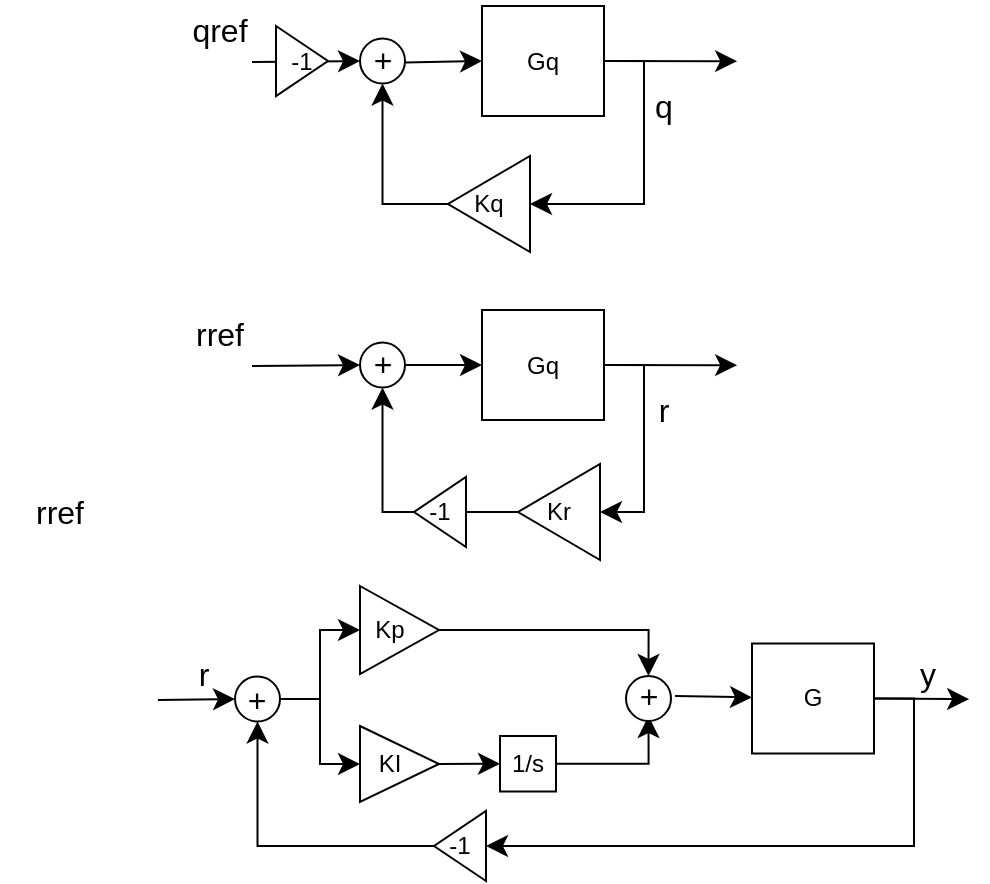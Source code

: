 <mxfile version="26.0.2">
  <diagram name="페이지-1" id="V5gt2cIdYy2_1BktVts1">
    <mxGraphModel dx="993" dy="691" grid="0" gridSize="10" guides="1" tooltips="1" connect="1" arrows="1" fold="1" page="0" pageScale="1" pageWidth="827" pageHeight="1169" math="0" shadow="0">
      <root>
        <mxCell id="0" />
        <mxCell id="1" parent="0" />
        <mxCell id="EmvCAsFWP63oqtlkIYUR-2" style="edgeStyle=none;curved=1;rounded=0;orthogonalLoop=1;jettySize=auto;html=1;exitX=0.25;exitY=1;exitDx=0;exitDy=0;fontSize=12;startSize=8;endSize=8;" edge="1" parent="1">
          <mxGeometry relative="1" as="geometry">
            <mxPoint x="170" y="230" as="sourcePoint" />
            <mxPoint x="170" y="230" as="targetPoint" />
          </mxGeometry>
        </mxCell>
        <mxCell id="EmvCAsFWP63oqtlkIYUR-13" style="edgeStyle=orthogonalEdgeStyle;rounded=0;orthogonalLoop=1;jettySize=auto;html=1;exitX=1;exitY=0.5;exitDx=0;exitDy=0;entryX=0;entryY=0.5;entryDx=0;entryDy=0;fontSize=12;startSize=8;endSize=8;" edge="1" parent="1" source="EmvCAsFWP63oqtlkIYUR-3" target="EmvCAsFWP63oqtlkIYUR-5">
          <mxGeometry relative="1" as="geometry" />
        </mxCell>
        <mxCell id="EmvCAsFWP63oqtlkIYUR-14" style="edgeStyle=none;curved=1;rounded=0;orthogonalLoop=1;jettySize=auto;html=1;exitX=1;exitY=0.5;exitDx=0;exitDy=0;fontSize=12;startSize=8;endSize=8;" edge="1" parent="1" source="EmvCAsFWP63oqtlkIYUR-3">
          <mxGeometry relative="1" as="geometry">
            <mxPoint x="191.571" y="174.571" as="targetPoint" />
          </mxGeometry>
        </mxCell>
        <mxCell id="EmvCAsFWP63oqtlkIYUR-3" value="Gq" style="rounded=0;whiteSpace=wrap;html=1;" vertex="1" parent="1">
          <mxGeometry x="64" y="147" width="61" height="55" as="geometry" />
        </mxCell>
        <mxCell id="EmvCAsFWP63oqtlkIYUR-11" style="edgeStyle=orthogonalEdgeStyle;rounded=0;orthogonalLoop=1;jettySize=auto;html=1;fontSize=12;startSize=8;endSize=8;elbow=vertical;" edge="1" parent="1" source="EmvCAsFWP63oqtlkIYUR-5" target="EmvCAsFWP63oqtlkIYUR-7">
          <mxGeometry relative="1" as="geometry" />
        </mxCell>
        <mxCell id="EmvCAsFWP63oqtlkIYUR-5" value="Kq" style="triangle;whiteSpace=wrap;html=1;direction=west;" vertex="1" parent="1">
          <mxGeometry x="47" y="222" width="41" height="48" as="geometry" />
        </mxCell>
        <mxCell id="EmvCAsFWP63oqtlkIYUR-8" value="" style="edgeStyle=none;curved=1;rounded=0;orthogonalLoop=1;jettySize=auto;html=1;fontSize=12;startSize=8;endSize=8;" edge="1" parent="1" source="EmvCAsFWP63oqtlkIYUR-7" target="EmvCAsFWP63oqtlkIYUR-3">
          <mxGeometry relative="1" as="geometry" />
        </mxCell>
        <mxCell id="EmvCAsFWP63oqtlkIYUR-7" value="" style="ellipse;whiteSpace=wrap;html=1;aspect=fixed;" vertex="1" parent="1">
          <mxGeometry x="3" y="163.25" width="22.5" height="22.5" as="geometry" />
        </mxCell>
        <mxCell id="EmvCAsFWP63oqtlkIYUR-9" value="" style="endArrow=classic;html=1;rounded=0;fontSize=12;startSize=8;endSize=8;curved=1;entryX=0;entryY=0.5;entryDx=0;entryDy=0;" edge="1" parent="1" target="EmvCAsFWP63oqtlkIYUR-7">
          <mxGeometry width="50" height="50" relative="1" as="geometry">
            <mxPoint x="-51" y="175" as="sourcePoint" />
            <mxPoint x="-24" y="195" as="targetPoint" />
          </mxGeometry>
        </mxCell>
        <mxCell id="EmvCAsFWP63oqtlkIYUR-16" value="qref" style="text;strokeColor=none;fillColor=none;html=1;align=center;verticalAlign=middle;whiteSpace=wrap;rounded=0;fontSize=16;" vertex="1" parent="1">
          <mxGeometry x="-97" y="144" width="60" height="30" as="geometry" />
        </mxCell>
        <mxCell id="EmvCAsFWP63oqtlkIYUR-17" value="q" style="text;strokeColor=none;fillColor=none;html=1;align=center;verticalAlign=middle;whiteSpace=wrap;rounded=0;fontSize=16;" vertex="1" parent="1">
          <mxGeometry x="125" y="182" width="60" height="30" as="geometry" />
        </mxCell>
        <mxCell id="EmvCAsFWP63oqtlkIYUR-19" value="+" style="text;strokeColor=none;fillColor=none;html=1;align=center;verticalAlign=middle;whiteSpace=wrap;rounded=0;fontSize=16;" vertex="1" parent="1">
          <mxGeometry x="1" y="163.5" width="26.5" height="20" as="geometry" />
        </mxCell>
        <mxCell id="EmvCAsFWP63oqtlkIYUR-20" value="-1" style="triangle;whiteSpace=wrap;html=1;direction=east;" vertex="1" parent="1">
          <mxGeometry x="-39" y="157" width="26" height="35" as="geometry" />
        </mxCell>
        <mxCell id="EmvCAsFWP63oqtlkIYUR-21" style="edgeStyle=none;curved=1;rounded=0;orthogonalLoop=1;jettySize=auto;html=1;exitX=0.25;exitY=1;exitDx=0;exitDy=0;fontSize=12;startSize=8;endSize=8;" edge="1" parent="1">
          <mxGeometry relative="1" as="geometry">
            <mxPoint x="170" y="382" as="sourcePoint" />
            <mxPoint x="170" y="382" as="targetPoint" />
          </mxGeometry>
        </mxCell>
        <mxCell id="EmvCAsFWP63oqtlkIYUR-22" style="edgeStyle=orthogonalEdgeStyle;rounded=0;orthogonalLoop=1;jettySize=auto;html=1;exitX=1;exitY=0.5;exitDx=0;exitDy=0;entryX=0;entryY=0.5;entryDx=0;entryDy=0;fontSize=12;startSize=8;endSize=8;" edge="1" source="EmvCAsFWP63oqtlkIYUR-24" target="EmvCAsFWP63oqtlkIYUR-26" parent="1">
          <mxGeometry relative="1" as="geometry" />
        </mxCell>
        <mxCell id="EmvCAsFWP63oqtlkIYUR-23" style="edgeStyle=none;curved=1;rounded=0;orthogonalLoop=1;jettySize=auto;html=1;exitX=1;exitY=0.5;exitDx=0;exitDy=0;fontSize=12;startSize=8;endSize=8;" edge="1" source="EmvCAsFWP63oqtlkIYUR-24" parent="1">
          <mxGeometry relative="1" as="geometry">
            <mxPoint x="191.571" y="326.571" as="targetPoint" />
          </mxGeometry>
        </mxCell>
        <mxCell id="EmvCAsFWP63oqtlkIYUR-24" value="Gq" style="rounded=0;whiteSpace=wrap;html=1;" vertex="1" parent="1">
          <mxGeometry x="64" y="299" width="61" height="55" as="geometry" />
        </mxCell>
        <mxCell id="EmvCAsFWP63oqtlkIYUR-25" style="edgeStyle=orthogonalEdgeStyle;rounded=0;orthogonalLoop=1;jettySize=auto;html=1;fontSize=12;startSize=8;endSize=8;elbow=vertical;" edge="1" source="EmvCAsFWP63oqtlkIYUR-26" target="EmvCAsFWP63oqtlkIYUR-28" parent="1">
          <mxGeometry relative="1" as="geometry" />
        </mxCell>
        <mxCell id="EmvCAsFWP63oqtlkIYUR-26" value="Kr" style="triangle;whiteSpace=wrap;html=1;direction=west;" vertex="1" parent="1">
          <mxGeometry x="82" y="376" width="41" height="48" as="geometry" />
        </mxCell>
        <mxCell id="EmvCAsFWP63oqtlkIYUR-27" value="" style="edgeStyle=none;curved=1;rounded=0;orthogonalLoop=1;jettySize=auto;html=1;fontSize=12;startSize=8;endSize=8;" edge="1" source="EmvCAsFWP63oqtlkIYUR-28" target="EmvCAsFWP63oqtlkIYUR-24" parent="1">
          <mxGeometry relative="1" as="geometry" />
        </mxCell>
        <mxCell id="EmvCAsFWP63oqtlkIYUR-28" value="" style="ellipse;whiteSpace=wrap;html=1;aspect=fixed;" vertex="1" parent="1">
          <mxGeometry x="3" y="315.25" width="22.5" height="22.5" as="geometry" />
        </mxCell>
        <mxCell id="EmvCAsFWP63oqtlkIYUR-29" value="" style="endArrow=classic;html=1;rounded=0;fontSize=12;startSize=8;endSize=8;curved=1;entryX=0;entryY=0.5;entryDx=0;entryDy=0;" edge="1" target="EmvCAsFWP63oqtlkIYUR-28" parent="1">
          <mxGeometry width="50" height="50" relative="1" as="geometry">
            <mxPoint x="-51" y="327" as="sourcePoint" />
            <mxPoint x="-24" y="347" as="targetPoint" />
          </mxGeometry>
        </mxCell>
        <mxCell id="EmvCAsFWP63oqtlkIYUR-30" value="rref" style="text;strokeColor=none;fillColor=none;html=1;align=center;verticalAlign=middle;whiteSpace=wrap;rounded=0;fontSize=16;" vertex="1" parent="1">
          <mxGeometry x="-97" y="296" width="60" height="30" as="geometry" />
        </mxCell>
        <mxCell id="EmvCAsFWP63oqtlkIYUR-31" value="r" style="text;strokeColor=none;fillColor=none;html=1;align=center;verticalAlign=middle;whiteSpace=wrap;rounded=0;fontSize=16;" vertex="1" parent="1">
          <mxGeometry x="125" y="334" width="60" height="30" as="geometry" />
        </mxCell>
        <mxCell id="EmvCAsFWP63oqtlkIYUR-32" value="+" style="text;strokeColor=none;fillColor=none;html=1;align=center;verticalAlign=middle;whiteSpace=wrap;rounded=0;fontSize=16;" vertex="1" parent="1">
          <mxGeometry x="1" y="315.5" width="26.5" height="20" as="geometry" />
        </mxCell>
        <mxCell id="EmvCAsFWP63oqtlkIYUR-34" value="-1" style="triangle;whiteSpace=wrap;html=1;direction=west;" vertex="1" parent="1">
          <mxGeometry x="30" y="382.5" width="26" height="35" as="geometry" />
        </mxCell>
        <mxCell id="EmvCAsFWP63oqtlkIYUR-62" style="edgeStyle=none;curved=1;rounded=0;orthogonalLoop=1;jettySize=auto;html=1;exitX=0.25;exitY=1;exitDx=0;exitDy=0;fontSize=12;startSize=8;endSize=8;" edge="1" parent="1">
          <mxGeometry relative="1" as="geometry">
            <mxPoint x="180" y="549" as="sourcePoint" />
            <mxPoint x="180" y="549" as="targetPoint" />
          </mxGeometry>
        </mxCell>
        <mxCell id="EmvCAsFWP63oqtlkIYUR-63" style="edgeStyle=orthogonalEdgeStyle;rounded=0;orthogonalLoop=1;jettySize=auto;html=1;exitX=1;exitY=0.5;exitDx=0;exitDy=0;entryX=0;entryY=0.5;entryDx=0;entryDy=0;fontSize=12;startSize=8;endSize=8;" edge="1" parent="1" source="EmvCAsFWP63oqtlkIYUR-65" target="EmvCAsFWP63oqtlkIYUR-74">
          <mxGeometry relative="1" as="geometry">
            <mxPoint x="133" y="567" as="targetPoint" />
          </mxGeometry>
        </mxCell>
        <mxCell id="EmvCAsFWP63oqtlkIYUR-64" style="edgeStyle=none;curved=1;rounded=0;orthogonalLoop=1;jettySize=auto;html=1;exitX=1;exitY=0.5;exitDx=0;exitDy=0;fontSize=12;startSize=8;endSize=8;" edge="1" parent="1" source="EmvCAsFWP63oqtlkIYUR-65">
          <mxGeometry relative="1" as="geometry">
            <mxPoint x="307.571" y="493.571" as="targetPoint" />
          </mxGeometry>
        </mxCell>
        <mxCell id="EmvCAsFWP63oqtlkIYUR-65" value="G" style="rounded=0;whiteSpace=wrap;html=1;" vertex="1" parent="1">
          <mxGeometry x="199" y="465.75" width="61" height="55" as="geometry" />
        </mxCell>
        <mxCell id="EmvCAsFWP63oqtlkIYUR-66" style="edgeStyle=orthogonalEdgeStyle;rounded=0;orthogonalLoop=1;jettySize=auto;html=1;fontSize=12;startSize=8;endSize=8;elbow=vertical;exitX=1;exitY=0.5;exitDx=0;exitDy=0;" edge="1" parent="1" source="EmvCAsFWP63oqtlkIYUR-74" target="EmvCAsFWP63oqtlkIYUR-69">
          <mxGeometry relative="1" as="geometry">
            <mxPoint x="92.049" y="567.029" as="sourcePoint" />
          </mxGeometry>
        </mxCell>
        <mxCell id="EmvCAsFWP63oqtlkIYUR-68" value="" style="edgeStyle=orthogonalEdgeStyle;rounded=0;orthogonalLoop=1;jettySize=auto;html=1;fontSize=12;startSize=8;endSize=8;entryX=0;entryY=0.5;entryDx=0;entryDy=0;" edge="1" parent="1" source="EmvCAsFWP63oqtlkIYUR-69" target="EmvCAsFWP63oqtlkIYUR-76">
          <mxGeometry relative="1" as="geometry" />
        </mxCell>
        <mxCell id="EmvCAsFWP63oqtlkIYUR-88" style="edgeStyle=orthogonalEdgeStyle;rounded=0;orthogonalLoop=1;jettySize=auto;html=1;entryX=0;entryY=0.5;entryDx=0;entryDy=0;fontSize=12;startSize=8;endSize=8;" edge="1" parent="1" source="EmvCAsFWP63oqtlkIYUR-69" target="EmvCAsFWP63oqtlkIYUR-78">
          <mxGeometry relative="1" as="geometry" />
        </mxCell>
        <mxCell id="EmvCAsFWP63oqtlkIYUR-69" value="" style="ellipse;whiteSpace=wrap;html=1;aspect=fixed;" vertex="1" parent="1">
          <mxGeometry x="-59.5" y="482.25" width="22.5" height="22.5" as="geometry" />
        </mxCell>
        <mxCell id="EmvCAsFWP63oqtlkIYUR-70" value="" style="endArrow=classic;html=1;rounded=0;fontSize=12;startSize=8;endSize=8;curved=1;entryX=0;entryY=0.5;entryDx=0;entryDy=0;" edge="1" parent="1" target="EmvCAsFWP63oqtlkIYUR-69">
          <mxGeometry width="50" height="50" relative="1" as="geometry">
            <mxPoint x="-98" y="494" as="sourcePoint" />
            <mxPoint x="-14" y="514" as="targetPoint" />
          </mxGeometry>
        </mxCell>
        <mxCell id="EmvCAsFWP63oqtlkIYUR-71" value="rref" style="text;strokeColor=none;fillColor=none;html=1;align=center;verticalAlign=middle;whiteSpace=wrap;rounded=0;fontSize=16;" vertex="1" parent="1">
          <mxGeometry x="-177" y="385" width="60" height="30" as="geometry" />
        </mxCell>
        <mxCell id="EmvCAsFWP63oqtlkIYUR-73" value="+" style="text;strokeColor=none;fillColor=none;html=1;align=center;verticalAlign=middle;whiteSpace=wrap;rounded=0;fontSize=16;" vertex="1" parent="1">
          <mxGeometry x="-55" y="488.25" width="13" height="10.75" as="geometry" />
        </mxCell>
        <mxCell id="EmvCAsFWP63oqtlkIYUR-74" value="-1" style="triangle;whiteSpace=wrap;html=1;direction=west;" vertex="1" parent="1">
          <mxGeometry x="40" y="549.5" width="26" height="35" as="geometry" />
        </mxCell>
        <mxCell id="EmvCAsFWP63oqtlkIYUR-87" value="" style="edgeStyle=orthogonalEdgeStyle;rounded=0;orthogonalLoop=1;jettySize=auto;html=1;fontSize=12;startSize=8;endSize=8;entryX=0.5;entryY=0;entryDx=0;entryDy=0;" edge="1" parent="1" source="EmvCAsFWP63oqtlkIYUR-76" target="EmvCAsFWP63oqtlkIYUR-84">
          <mxGeometry relative="1" as="geometry" />
        </mxCell>
        <mxCell id="EmvCAsFWP63oqtlkIYUR-76" value="Kp&amp;nbsp; &amp;nbsp;" style="triangle;whiteSpace=wrap;html=1;direction=east;" vertex="1" parent="1">
          <mxGeometry x="3" y="437" width="39.5" height="44" as="geometry" />
        </mxCell>
        <mxCell id="EmvCAsFWP63oqtlkIYUR-82" value="" style="edgeStyle=none;curved=1;rounded=0;orthogonalLoop=1;jettySize=auto;html=1;fontSize=12;startSize=8;endSize=8;entryX=0;entryY=0.5;entryDx=0;entryDy=0;" edge="1" parent="1" source="EmvCAsFWP63oqtlkIYUR-78" target="EmvCAsFWP63oqtlkIYUR-79">
          <mxGeometry relative="1" as="geometry" />
        </mxCell>
        <mxCell id="EmvCAsFWP63oqtlkIYUR-78" value="KI&amp;nbsp; &amp;nbsp;" style="triangle;whiteSpace=wrap;html=1;direction=east;" vertex="1" parent="1">
          <mxGeometry x="3" y="507" width="39.5" height="38" as="geometry" />
        </mxCell>
        <mxCell id="EmvCAsFWP63oqtlkIYUR-86" style="edgeStyle=orthogonalEdgeStyle;rounded=0;orthogonalLoop=1;jettySize=auto;html=1;exitX=1;exitY=0.5;exitDx=0;exitDy=0;entryX=0.5;entryY=1;entryDx=0;entryDy=0;fontSize=12;startSize=8;endSize=8;" edge="1" parent="1" source="EmvCAsFWP63oqtlkIYUR-79" target="EmvCAsFWP63oqtlkIYUR-84">
          <mxGeometry relative="1" as="geometry" />
        </mxCell>
        <mxCell id="EmvCAsFWP63oqtlkIYUR-79" value="1/s" style="rounded=0;whiteSpace=wrap;html=1;" vertex="1" parent="1">
          <mxGeometry x="73" y="512" width="28" height="27.75" as="geometry" />
        </mxCell>
        <mxCell id="EmvCAsFWP63oqtlkIYUR-83" value="" style="ellipse;whiteSpace=wrap;html=1;aspect=fixed;" vertex="1" parent="1">
          <mxGeometry x="136" y="482" width="22.5" height="22.5" as="geometry" />
        </mxCell>
        <mxCell id="EmvCAsFWP63oqtlkIYUR-85" style="edgeStyle=none;curved=1;rounded=0;orthogonalLoop=1;jettySize=auto;html=1;exitX=1;exitY=0.5;exitDx=0;exitDy=0;fontSize=12;startSize=8;endSize=8;" edge="1" parent="1" source="EmvCAsFWP63oqtlkIYUR-84" target="EmvCAsFWP63oqtlkIYUR-65">
          <mxGeometry relative="1" as="geometry" />
        </mxCell>
        <mxCell id="EmvCAsFWP63oqtlkIYUR-84" value="+" style="text;strokeColor=none;fillColor=none;html=1;align=center;verticalAlign=middle;whiteSpace=wrap;rounded=0;fontSize=16;" vertex="1" parent="1">
          <mxGeometry x="134" y="482" width="26.5" height="20" as="geometry" />
        </mxCell>
        <mxCell id="EmvCAsFWP63oqtlkIYUR-90" value="y" style="text;strokeColor=none;fillColor=none;html=1;align=center;verticalAlign=middle;whiteSpace=wrap;rounded=0;fontSize=16;" vertex="1" parent="1">
          <mxGeometry x="257" y="465.75" width="60" height="30" as="geometry" />
        </mxCell>
        <mxCell id="EmvCAsFWP63oqtlkIYUR-91" value="r" style="text;strokeColor=none;fillColor=none;html=1;align=center;verticalAlign=middle;whiteSpace=wrap;rounded=0;fontSize=16;" vertex="1" parent="1">
          <mxGeometry x="-91.5" y="465.75" width="32" height="30" as="geometry" />
        </mxCell>
      </root>
    </mxGraphModel>
  </diagram>
</mxfile>
